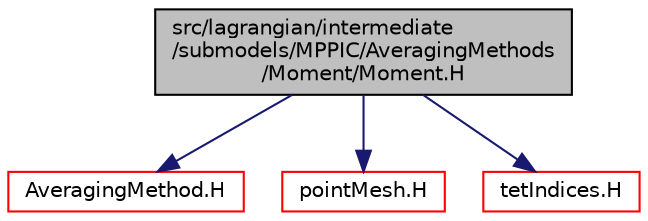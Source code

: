 digraph "src/lagrangian/intermediate/submodels/MPPIC/AveragingMethods/Moment/Moment.H"
{
  bgcolor="transparent";
  edge [fontname="Helvetica",fontsize="10",labelfontname="Helvetica",labelfontsize="10"];
  node [fontname="Helvetica",fontsize="10",shape=record];
  Node1 [label="src/lagrangian/intermediate\l/submodels/MPPIC/AveragingMethods\l/Moment/Moment.H",height=0.2,width=0.4,color="black", fillcolor="grey75", style="filled", fontcolor="black"];
  Node1 -> Node2 [color="midnightblue",fontsize="10",style="solid",fontname="Helvetica"];
  Node2 [label="AveragingMethod.H",height=0.2,width=0.4,color="red",URL="$a06923.html"];
  Node1 -> Node3 [color="midnightblue",fontsize="10",style="solid",fontname="Helvetica"];
  Node3 [label="pointMesh.H",height=0.2,width=0.4,color="red",URL="$a08747.html"];
  Node1 -> Node4 [color="midnightblue",fontsize="10",style="solid",fontname="Helvetica"];
  Node4 [label="tetIndices.H",height=0.2,width=0.4,color="red",URL="$a08838.html"];
}
